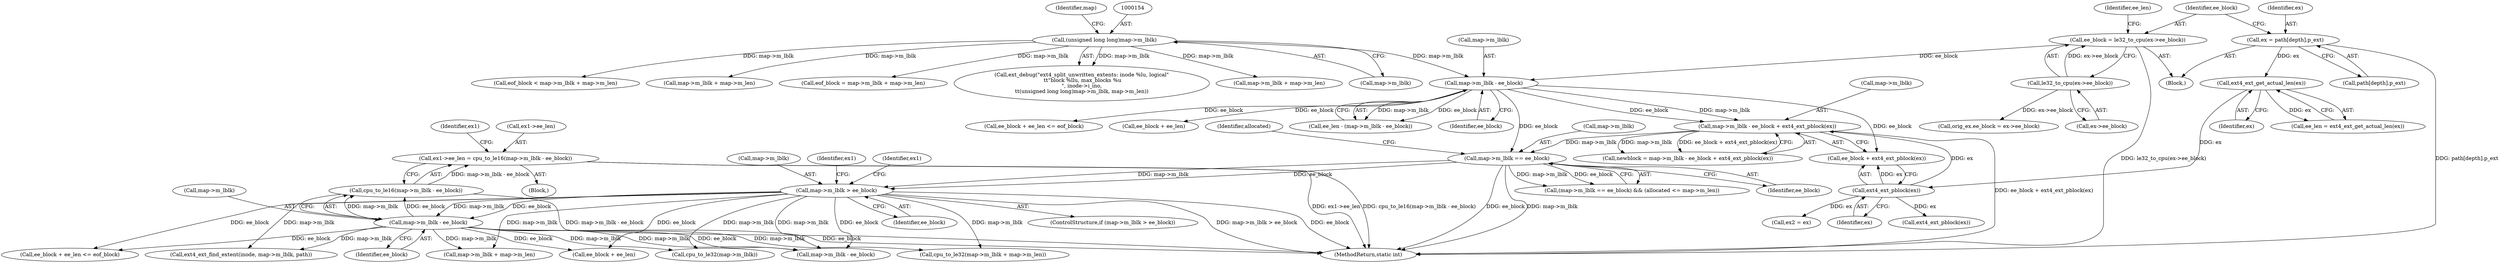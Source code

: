digraph "0_linux_667eff35a1f56fa74ce98a0c7c29a40adc1ba4e3_0@pointer" {
"1000302" [label="(Call,ex1->ee_len = cpu_to_le16(map->m_lblk - ee_block))"];
"1000306" [label="(Call,cpu_to_le16(map->m_lblk - ee_block))"];
"1000307" [label="(Call,map->m_lblk - ee_block)"];
"1000293" [label="(Call,map->m_lblk > ee_block)"];
"1000269" [label="(Call,map->m_lblk == ee_block)"];
"1000231" [label="(Call,map->m_lblk - ee_block + ext4_ext_pblock(ex))"];
"1000224" [label="(Call,map->m_lblk - ee_block)"];
"1000153" [label="(Call,(unsigned long long)map->m_lblk)"];
"1000210" [label="(Call,ee_block = le32_to_cpu(ex->ee_block))"];
"1000212" [label="(Call,le32_to_cpu(ex->ee_block))"];
"1000237" [label="(Call,ext4_ext_pblock(ex))"];
"1000218" [label="(Call,ext4_ext_get_actual_len(ex))"];
"1000203" [label="(Call,ex = path[depth].p_ext)"];
"1000306" [label="(Call,cpu_to_le16(map->m_lblk - ee_block))"];
"1000219" [label="(Identifier,ex)"];
"1000218" [label="(Call,ext4_ext_get_actual_len(ex))"];
"1000269" [label="(Call,map->m_lblk == ee_block)"];
"1000217" [label="(Identifier,ee_len)"];
"1000183" [label="(Call,map->m_lblk + map->m_len)"];
"1000297" [label="(Identifier,ee_block)"];
"1000213" [label="(Call,ex->ee_block)"];
"1000321" [label="(Identifier,ex1)"];
"1000232" [label="(Call,map->m_lblk)"];
"1000211" [label="(Identifier,ee_block)"];
"1000311" [label="(Identifier,ee_block)"];
"1000293" [label="(Call,map->m_lblk > ee_block)"];
"1000216" [label="(Call,ee_len = ext4_ext_get_actual_len(ex))"];
"1000538" [label="(Call,cpu_to_le32(map->m_lblk))"];
"1000294" [label="(Call,map->m_lblk)"];
"1000268" [label="(Call,(map->m_lblk == ee_block) && (allocated <= map->m_len))"];
"1000300" [label="(Identifier,ex1)"];
"1000298" [label="(Block,)"];
"1000307" [label="(Call,map->m_lblk - ee_block)"];
"1000235" [label="(Call,ee_block + ext4_ext_pblock(ex))"];
"1000212" [label="(Call,le32_to_cpu(ex->ee_block))"];
"1000462" [label="(Call,ext4_ext_find_extent(inode, map->m_lblk, path))"];
"1000159" [label="(Identifier,map)"];
"1000203" [label="(Call,ex = path[depth].p_ext)"];
"1000451" [label="(Call,ee_block + ee_len)"];
"1000258" [label="(Call,ext4_ext_pblock(ex))"];
"1000224" [label="(Call,map->m_lblk - ee_block)"];
"1000262" [label="(Call,ee_block + ee_len <= eof_block)"];
"1000263" [label="(Call,ee_block + ee_len)"];
"1000273" [label="(Identifier,ee_block)"];
"1000210" [label="(Call,ee_block = le32_to_cpu(ex->ee_block))"];
"1000155" [label="(Call,map->m_lblk)"];
"1000450" [label="(Call,ee_block + ee_len <= eof_block)"];
"1000313" [label="(Identifier,ex1)"];
"1000303" [label="(Call,ex1->ee_len)"];
"1000270" [label="(Call,map->m_lblk)"];
"1000292" [label="(ControlStructure,if (map->m_lblk > ee_block))"];
"1000237" [label="(Call,ext4_ext_pblock(ex))"];
"1000352" [label="(Call,map->m_lblk + map->m_len)"];
"1000242" [label="(Call,orig_ex.ee_block = ex->ee_block)"];
"1000308" [label="(Call,map->m_lblk)"];
"1000302" [label="(Call,ex1->ee_len = cpu_to_le16(map->m_lblk - ee_block))"];
"1000222" [label="(Call,ee_len - (map->m_lblk - ee_block))"];
"1000181" [label="(Call,eof_block < map->m_lblk + map->m_len)"];
"1000523" [label="(Call,map->m_lblk - ee_block)"];
"1000228" [label="(Identifier,ee_block)"];
"1000192" [label="(Call,map->m_lblk + map->m_len)"];
"1000190" [label="(Call,eof_block = map->m_lblk + map->m_len)"];
"1000275" [label="(Identifier,allocated)"];
"1000231" [label="(Call,map->m_lblk - ee_block + ext4_ext_pblock(ex))"];
"1000225" [label="(Call,map->m_lblk)"];
"1000238" [label="(Identifier,ex)"];
"1000351" [label="(Call,cpu_to_le32(map->m_lblk + map->m_len))"];
"1000205" [label="(Call,path[depth].p_ext)"];
"1000204" [label="(Identifier,ex)"];
"1000121" [label="(Block,)"];
"1000666" [label="(MethodReturn,static int)"];
"1000239" [label="(Call,ex2 = ex)"];
"1000148" [label="(Call,ext_debug(\"ext4_split_unwritten_extents: inode %lu, logical\"\n \t\t\"block %llu, max_blocks %u\n\", inode->i_ino,\n\t\t(unsigned long long)map->m_lblk, map->m_len))"];
"1000153" [label="(Call,(unsigned long long)map->m_lblk)"];
"1000229" [label="(Call,newblock = map->m_lblk - ee_block + ext4_ext_pblock(ex))"];
"1000302" -> "1000298"  [label="AST: "];
"1000302" -> "1000306"  [label="CFG: "];
"1000303" -> "1000302"  [label="AST: "];
"1000306" -> "1000302"  [label="AST: "];
"1000313" -> "1000302"  [label="CFG: "];
"1000302" -> "1000666"  [label="DDG: ex1->ee_len"];
"1000302" -> "1000666"  [label="DDG: cpu_to_le16(map->m_lblk - ee_block)"];
"1000306" -> "1000302"  [label="DDG: map->m_lblk - ee_block"];
"1000306" -> "1000307"  [label="CFG: "];
"1000307" -> "1000306"  [label="AST: "];
"1000306" -> "1000666"  [label="DDG: map->m_lblk - ee_block"];
"1000307" -> "1000306"  [label="DDG: map->m_lblk"];
"1000307" -> "1000306"  [label="DDG: ee_block"];
"1000307" -> "1000311"  [label="CFG: "];
"1000308" -> "1000307"  [label="AST: "];
"1000311" -> "1000307"  [label="AST: "];
"1000307" -> "1000666"  [label="DDG: ee_block"];
"1000293" -> "1000307"  [label="DDG: map->m_lblk"];
"1000293" -> "1000307"  [label="DDG: ee_block"];
"1000307" -> "1000351"  [label="DDG: map->m_lblk"];
"1000307" -> "1000352"  [label="DDG: map->m_lblk"];
"1000307" -> "1000450"  [label="DDG: ee_block"];
"1000307" -> "1000451"  [label="DDG: ee_block"];
"1000307" -> "1000462"  [label="DDG: map->m_lblk"];
"1000307" -> "1000523"  [label="DDG: map->m_lblk"];
"1000307" -> "1000523"  [label="DDG: ee_block"];
"1000307" -> "1000538"  [label="DDG: map->m_lblk"];
"1000293" -> "1000292"  [label="AST: "];
"1000293" -> "1000297"  [label="CFG: "];
"1000294" -> "1000293"  [label="AST: "];
"1000297" -> "1000293"  [label="AST: "];
"1000300" -> "1000293"  [label="CFG: "];
"1000321" -> "1000293"  [label="CFG: "];
"1000293" -> "1000666"  [label="DDG: map->m_lblk > ee_block"];
"1000293" -> "1000666"  [label="DDG: ee_block"];
"1000269" -> "1000293"  [label="DDG: map->m_lblk"];
"1000269" -> "1000293"  [label="DDG: ee_block"];
"1000293" -> "1000351"  [label="DDG: map->m_lblk"];
"1000293" -> "1000352"  [label="DDG: map->m_lblk"];
"1000293" -> "1000450"  [label="DDG: ee_block"];
"1000293" -> "1000451"  [label="DDG: ee_block"];
"1000293" -> "1000462"  [label="DDG: map->m_lblk"];
"1000293" -> "1000523"  [label="DDG: map->m_lblk"];
"1000293" -> "1000523"  [label="DDG: ee_block"];
"1000293" -> "1000538"  [label="DDG: map->m_lblk"];
"1000269" -> "1000268"  [label="AST: "];
"1000269" -> "1000273"  [label="CFG: "];
"1000270" -> "1000269"  [label="AST: "];
"1000273" -> "1000269"  [label="AST: "];
"1000275" -> "1000269"  [label="CFG: "];
"1000268" -> "1000269"  [label="CFG: "];
"1000269" -> "1000666"  [label="DDG: ee_block"];
"1000269" -> "1000666"  [label="DDG: map->m_lblk"];
"1000269" -> "1000268"  [label="DDG: map->m_lblk"];
"1000269" -> "1000268"  [label="DDG: ee_block"];
"1000231" -> "1000269"  [label="DDG: map->m_lblk"];
"1000224" -> "1000269"  [label="DDG: ee_block"];
"1000231" -> "1000229"  [label="AST: "];
"1000231" -> "1000235"  [label="CFG: "];
"1000232" -> "1000231"  [label="AST: "];
"1000235" -> "1000231"  [label="AST: "];
"1000229" -> "1000231"  [label="CFG: "];
"1000231" -> "1000666"  [label="DDG: ee_block + ext4_ext_pblock(ex)"];
"1000231" -> "1000229"  [label="DDG: map->m_lblk"];
"1000231" -> "1000229"  [label="DDG: ee_block + ext4_ext_pblock(ex)"];
"1000224" -> "1000231"  [label="DDG: map->m_lblk"];
"1000224" -> "1000231"  [label="DDG: ee_block"];
"1000237" -> "1000231"  [label="DDG: ex"];
"1000224" -> "1000222"  [label="AST: "];
"1000224" -> "1000228"  [label="CFG: "];
"1000225" -> "1000224"  [label="AST: "];
"1000228" -> "1000224"  [label="AST: "];
"1000222" -> "1000224"  [label="CFG: "];
"1000224" -> "1000222"  [label="DDG: map->m_lblk"];
"1000224" -> "1000222"  [label="DDG: ee_block"];
"1000153" -> "1000224"  [label="DDG: map->m_lblk"];
"1000210" -> "1000224"  [label="DDG: ee_block"];
"1000224" -> "1000235"  [label="DDG: ee_block"];
"1000224" -> "1000262"  [label="DDG: ee_block"];
"1000224" -> "1000263"  [label="DDG: ee_block"];
"1000153" -> "1000148"  [label="AST: "];
"1000153" -> "1000155"  [label="CFG: "];
"1000154" -> "1000153"  [label="AST: "];
"1000155" -> "1000153"  [label="AST: "];
"1000159" -> "1000153"  [label="CFG: "];
"1000153" -> "1000148"  [label="DDG: map->m_lblk"];
"1000153" -> "1000181"  [label="DDG: map->m_lblk"];
"1000153" -> "1000183"  [label="DDG: map->m_lblk"];
"1000153" -> "1000190"  [label="DDG: map->m_lblk"];
"1000153" -> "1000192"  [label="DDG: map->m_lblk"];
"1000210" -> "1000121"  [label="AST: "];
"1000210" -> "1000212"  [label="CFG: "];
"1000211" -> "1000210"  [label="AST: "];
"1000212" -> "1000210"  [label="AST: "];
"1000217" -> "1000210"  [label="CFG: "];
"1000210" -> "1000666"  [label="DDG: le32_to_cpu(ex->ee_block)"];
"1000212" -> "1000210"  [label="DDG: ex->ee_block"];
"1000212" -> "1000213"  [label="CFG: "];
"1000213" -> "1000212"  [label="AST: "];
"1000212" -> "1000242"  [label="DDG: ex->ee_block"];
"1000237" -> "1000235"  [label="AST: "];
"1000237" -> "1000238"  [label="CFG: "];
"1000238" -> "1000237"  [label="AST: "];
"1000235" -> "1000237"  [label="CFG: "];
"1000237" -> "1000235"  [label="DDG: ex"];
"1000218" -> "1000237"  [label="DDG: ex"];
"1000237" -> "1000239"  [label="DDG: ex"];
"1000237" -> "1000258"  [label="DDG: ex"];
"1000218" -> "1000216"  [label="AST: "];
"1000218" -> "1000219"  [label="CFG: "];
"1000219" -> "1000218"  [label="AST: "];
"1000216" -> "1000218"  [label="CFG: "];
"1000218" -> "1000216"  [label="DDG: ex"];
"1000203" -> "1000218"  [label="DDG: ex"];
"1000203" -> "1000121"  [label="AST: "];
"1000203" -> "1000205"  [label="CFG: "];
"1000204" -> "1000203"  [label="AST: "];
"1000205" -> "1000203"  [label="AST: "];
"1000211" -> "1000203"  [label="CFG: "];
"1000203" -> "1000666"  [label="DDG: path[depth].p_ext"];
}
